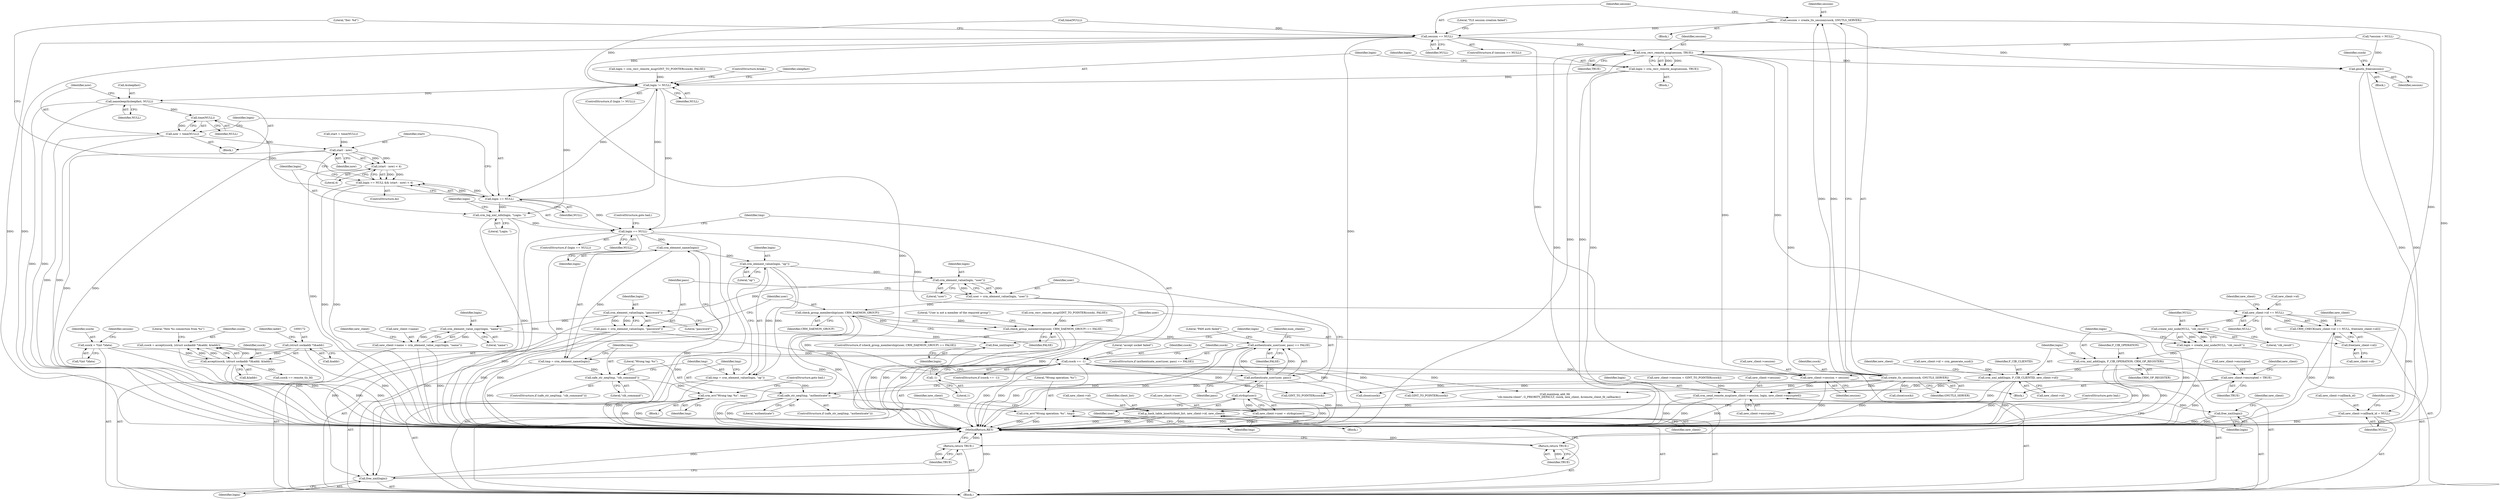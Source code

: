 digraph "0_pacemaker_564f7cc2a51dcd2f28ab12a13394f31be5aa3c93_2@API" {
"1000204" [label="(Call,session = create_tls_session(csock, GNUTLS_SERVER))"];
"1000206" [label="(Call,create_tls_session(csock, GNUTLS_SERVER))"];
"1000190" [label="(Call,csock == -1)"];
"1000167" [label="(Call,csock = accept(ssock, (struct sockaddr *)&addr, &laddr))"];
"1000169" [label="(Call,accept(ssock, (struct sockaddr *)&addr, &laddr))"];
"1000129" [label="(Call,ssock = *(int *)data)"];
"1000171" [label="(Call,(struct sockaddr *)&addr)"];
"1000192" [label="(Call,-1)"];
"1000210" [label="(Call,session == NULL)"];
"1000233" [label="(Call,crm_recv_remote_msg(session, TRUE))"];
"1000231" [label="(Call,login = crm_recv_remote_msg(session, TRUE))"];
"1000245" [label="(Call,login != NULL)"];
"1000250" [label="(Call,nanosleep(&sleepfast, NULL))"];
"1000256" [label="(Call,time(NULL))"];
"1000254" [label="(Call,now = time(NULL))"];
"1000263" [label="(Call,start - now)"];
"1000262" [label="(Call,(start - now) < 4)"];
"1000258" [label="(Call,login == NULL && (start - now) < 4)"];
"1000259" [label="(Call,login == NULL)"];
"1000267" [label="(Call,crm_log_xml_info(login, \"Login: \"))"];
"1000271" [label="(Call,login == NULL)"];
"1000278" [label="(Call,crm_element_name(login))"];
"1000276" [label="(Call,tmp = crm_element_name(login))"];
"1000281" [label="(Call,safe_str_neq(tmp, \"cib_command\"))"];
"1000285" [label="(Call,crm_err(\"Wrong tag: %s\", tmp))"];
"1000291" [label="(Call,crm_element_value(login, \"op\"))"];
"1000289" [label="(Call,tmp = crm_element_value(login, \"op\"))"];
"1000295" [label="(Call,safe_str_neq(tmp, \"authenticate\"))"];
"1000299" [label="(Call,crm_err(\"Wrong operation: %s\", tmp))"];
"1000305" [label="(Call,crm_element_value(login, \"user\"))"];
"1000303" [label="(Call,user = crm_element_value(login, \"user\"))"];
"1000315" [label="(Call,check_group_membership(user, CRM_DAEMON_GROUP))"];
"1000314" [label="(Call,check_group_membership(user, CRM_DAEMON_GROUP) == FALSE)"];
"1000325" [label="(Call,authenticate_user(user, pass) == FALSE)"];
"1000326" [label="(Call,authenticate_user(user, pass))"];
"1000368" [label="(Call,strdup(user))"];
"1000364" [label="(Call,new_client->user = strdup(user))"];
"1000310" [label="(Call,crm_element_value(login, \"password\"))"];
"1000308" [label="(Call,pass = crm_element_value(login, \"password\"))"];
"1000346" [label="(Call,crm_element_value_copy(login, \"name\"))"];
"1000342" [label="(Call,new_client->name = crm_element_value_copy(login, \"name\"))"];
"1000398" [label="(Call,free_xml(login))"];
"1000461" [label="(Call,free_xml(login))"];
"1000350" [label="(Call,new_client->id == NULL)"];
"1000349" [label="(Call,CRM_CHECK(new_client->id == NULL, free(new_client->id)))"];
"1000355" [label="(Call,free(new_client->id))"];
"1000370" [label="(Call,new_client->callback_id = NULL)"];
"1000402" [label="(Call,create_xml_node(NULL, \"cib_result\"))"];
"1000400" [label="(Call,login = create_xml_node(NULL, \"cib_result\"))"];
"1000405" [label="(Call,crm_xml_add(login, F_CIB_OPERATION, CRM_OP_REGISTER))"];
"1000409" [label="(Call,crm_xml_add(login, F_CIB_CLIENTID, new_client->id))"];
"1000415" [label="(Call,crm_send_remote_msg(new_client->session, login, new_client->encrypted))"];
"1000423" [label="(Call,free_xml(login))"];
"1000436" [label="(Call,g_hash_table_insert(client_list, new_client->id, new_client))"];
"1000380" [label="(Call,new_client->encrypted = TRUE)"];
"1000385" [label="(Call,new_client->session = session)"];
"1000442" [label="(Return,return TRUE;)"];
"1000457" [label="(Call,gnutls_free(session))"];
"1000463" [label="(Return,return TRUE;)"];
"1000204" [label="(Call,session = create_tls_session(csock, GNUTLS_SERVER))"];
"1000443" [label="(Identifier,TRUE)"];
"1000276" [label="(Call,tmp = crm_element_name(login))"];
"1000364" [label="(Call,new_client->user = strdup(user))"];
"1000438" [label="(Call,new_client->id)"];
"1000281" [label="(Call,safe_str_neq(tmp, \"cib_command\"))"];
"1000178" [label="(Literal,\"New %s connection from %s\")"];
"1000270" [label="(ControlStructure,if (login == NULL))"];
"1000234" [label="(Identifier,session)"];
"1000130" [label="(Identifier,ssock)"];
"1000268" [label="(Identifier,login)"];
"1000180" [label="(Call,ssock == remote_tls_fd)"];
"1000251" [label="(Call,&sleepfast)"];
"1000196" [label="(Literal,\"accept socket failed\")"];
"1000314" [label="(Call,check_group_membership(user, CRM_DAEMON_GROUP) == FALSE)"];
"1000351" [label="(Call,new_client->id)"];
"1000271" [label="(Call,login == NULL)"];
"1000175" [label="(Call,&laddr)"];
"1000131" [label="(Call,*(int *)data)"];
"1000176" [label="(Identifier,laddr)"];
"1000215" [label="(Literal,\"TLS session creation failed\")"];
"1000137" [label="(Identifier,session)"];
"1000263" [label="(Call,start - now)"];
"1000407" [label="(Identifier,F_CIB_OPERATION)"];
"1000260" [label="(Identifier,login)"];
"1000423" [label="(Call,free_xml(login))"];
"1000419" [label="(Identifier,login)"];
"1000417" [label="(Identifier,new_client)"];
"1000280" [label="(ControlStructure,if (safe_str_neq(tmp, \"cib_command\")))"];
"1000457" [label="(Call,gnutls_free(session))"];
"1000436" [label="(Call,g_hash_table_insert(client_list, new_client->id, new_client))"];
"1000212" [label="(Identifier,NULL)"];
"1000458" [label="(Identifier,session)"];
"1000253" [label="(Identifier,NULL)"];
"1000355" [label="(Call,free(new_client->id))"];
"1000403" [label="(Identifier,NULL)"];
"1000311" [label="(Identifier,login)"];
"1000262" [label="(Call,(start - now) < 4)"];
"1000321" [label="(Literal,\"User is not a member of the required group\")"];
"1000256" [label="(Call,time(NULL))"];
"1000384" [label="(Identifier,TRUE)"];
"1000275" [label="(ControlStructure,goto bail;)"];
"1000285" [label="(Call,crm_err(\"Wrong tag: %s\", tmp))"];
"1000377" [label="(Identifier,ssock)"];
"1000406" [label="(Identifier,login)"];
"1000246" [label="(Identifier,login)"];
"1000368" [label="(Call,strdup(user))"];
"1000361" [label="(Identifier,new_client)"];
"1000427" [label="(Identifier,new_client)"];
"1000387" [label="(Identifier,new_client)"];
"1000316" [label="(Identifier,user)"];
"1000463" [label="(Return,return TRUE;)"];
"1000240" [label="(Call,crm_recv_remote_msg(GINT_TO_POINTER(csock), FALSE))"];
"1000309" [label="(Identifier,pass)"];
"1000247" [label="(Identifier,NULL)"];
"1000207" [label="(Identifier,csock)"];
"1000279" [label="(Identifier,login)"];
"1000289" [label="(Call,tmp = crm_element_value(login, \"op\"))"];
"1000193" [label="(Literal,1)"];
"1000449" [label="(Block,)"];
"1000342" [label="(Call,new_client->name = crm_element_value_copy(login, \"name\"))"];
"1000313" [label="(ControlStructure,if (check_group_membership(user, CRM_DAEMON_GROUP) == FALSE))"];
"1000216" [label="(Call,close(csock))"];
"1000442" [label="(Return,return TRUE;)"];
"1000372" [label="(Identifier,new_client)"];
"1000326" [label="(Call,authenticate_user(user, pass))"];
"1000415" [label="(Call,crm_send_remote_msg(new_client->session, login, new_client->encrypted))"];
"1000359" [label="(Call,new_client->id = crm_generate_uuid())"];
"1000168" [label="(Identifier,csock)"];
"1000401" [label="(Identifier,login)"];
"1000429" [label="(Call,mainloop_add_fd(\n         \"cib-remote-client\", G_PRIORITY_DEFAULT, csock, new_client, &remote_client_fd_callbacks))"];
"1000357" [label="(Identifier,new_client)"];
"1000220" [label="(ControlStructure,do)"];
"1000356" [label="(Call,new_client->id)"];
"1000304" [label="(Identifier,user)"];
"1000286" [label="(Literal,\"Wrong tag: %s\")"];
"1000269" [label="(Literal,\"Login: \")"];
"1000273" [label="(Identifier,NULL)"];
"1000312" [label="(Literal,\"password\")"];
"1000315" [label="(Call,check_group_membership(user, CRM_DAEMON_GROUP))"];
"1000370" [label="(Call,new_client->callback_id = NULL)"];
"1000267" [label="(Call,crm_log_xml_info(login, \"Login: \"))"];
"1000374" [label="(Identifier,NULL)"];
"1000392" [label="(Call,new_client->session = GINT_TO_POINTER(csock))"];
"1000408" [label="(Identifier,CRM_OP_REGISTER)"];
"1000108" [label="(Block,)"];
"1000203" [label="(Block,)"];
"1000250" [label="(Call,nanosleep(&sleepfast, NULL))"];
"1000441" [label="(Identifier,new_client)"];
"1000350" [label="(Call,new_client->id == NULL)"];
"1000297" [label="(Literal,\"authenticate\")"];
"1000328" [label="(Identifier,pass)"];
"1000396" [label="(Call,GINT_TO_POINTER(csock))"];
"1000191" [label="(Identifier,csock)"];
"1000125" [label="(Call,time(NULL))"];
"1000295" [label="(Call,safe_str_neq(tmp, \"authenticate\"))"];
"1000327" [label="(Identifier,user)"];
"1000192" [label="(Call,-1)"];
"1000332" [label="(Literal,\"PAM auth failed\")"];
"1000278" [label="(Call,crm_element_name(login))"];
"1000206" [label="(Call,create_tls_session(csock, GNUTLS_SERVER))"];
"1000318" [label="(Identifier,FALSE)"];
"1000230" [label="(Block,)"];
"1000277" [label="(Identifier,tmp)"];
"1000411" [label="(Identifier,F_CIB_CLIENTID)"];
"1000343" [label="(Call,new_client->name)"];
"1000233" [label="(Call,crm_recv_remote_msg(session, TRUE))"];
"1000294" [label="(ControlStructure,if (safe_str_neq(tmp, \"authenticate\")))"];
"1000282" [label="(Identifier,tmp)"];
"1000305" [label="(Call,crm_element_value(login, \"user\"))"];
"1000292" [label="(Identifier,login)"];
"1000232" [label="(Identifier,login)"];
"1000335" [label="(Identifier,num_clients)"];
"1000380" [label="(Call,new_client->encrypted = TRUE)"];
"1000221" [label="(Block,)"];
"1000245" [label="(Call,login != NULL)"];
"1000324" [label="(ControlStructure,if (authenticate_user(user, pass) == FALSE))"];
"1000365" [label="(Call,new_client->user)"];
"1000171" [label="(Call,(struct sockaddr *)&addr)"];
"1000266" [label="(Literal,4)"];
"1000235" [label="(Identifier,TRUE)"];
"1000325" [label="(Call,authenticate_user(user, pass) == FALSE)"];
"1000129" [label="(Call,ssock = *(int *)data)"];
"1000308" [label="(Call,pass = crm_element_value(login, \"password\"))"];
"1000238" [label="(Call,login = crm_recv_remote_msg(GINT_TO_POINTER(csock), FALSE))"];
"1000371" [label="(Call,new_client->callback_id)"];
"1000420" [label="(Call,new_client->encrypted)"];
"1000209" [label="(ControlStructure,if (session == NULL))"];
"1000465" [label="(MethodReturn,RET)"];
"1000261" [label="(Identifier,NULL)"];
"1000136" [label="(Call,*session = NULL)"];
"1000307" [label="(Literal,\"user\")"];
"1000369" [label="(Identifier,user)"];
"1000249" [label="(ControlStructure,break;)"];
"1000410" [label="(Identifier,login)"];
"1000264" [label="(Identifier,start)"];
"1000244" [label="(ControlStructure,if (login != NULL))"];
"1000405" [label="(Call,crm_xml_add(login, F_CIB_OPERATION, CRM_OP_REGISTER))"];
"1000398" [label="(Call,free_xml(login))"];
"1000348" [label="(Literal,\"name\")"];
"1000272" [label="(Identifier,login)"];
"1000300" [label="(Literal,\"Wrong operation: %s\")"];
"1000170" [label="(Identifier,ssock)"];
"1000293" [label="(Literal,\"op\")"];
"1000409" [label="(Call,crm_xml_add(login, F_CIB_CLIENTID, new_client->id))"];
"1000389" [label="(Identifier,session)"];
"1000190" [label="(Call,csock == -1)"];
"1000258" [label="(Call,login == NULL && (start - now) < 4)"];
"1000416" [label="(Call,new_client->session)"];
"1000283" [label="(Literal,\"cib_command\")"];
"1000306" [label="(Identifier,login)"];
"1000379" [label="(Block,)"];
"1000241" [label="(Call,GINT_TO_POINTER(csock))"];
"1000301" [label="(Identifier,tmp)"];
"1000346" [label="(Call,crm_element_value_copy(login, \"name\"))"];
"1000223" [label="(Literal,\"Iter: %d\")"];
"1000208" [label="(Identifier,GNUTLS_SERVER)"];
"1000381" [label="(Call,new_client->encrypted)"];
"1000349" [label="(Call,CRM_CHECK(new_client->id == NULL, free(new_client->id)))"];
"1000464" [label="(Identifier,TRUE)"];
"1000354" [label="(Identifier,NULL)"];
"1000211" [label="(Identifier,session)"];
"1000329" [label="(Identifier,FALSE)"];
"1000296" [label="(Identifier,tmp)"];
"1000290" [label="(Identifier,tmp)"];
"1000255" [label="(Identifier,now)"];
"1000317" [label="(Identifier,CRM_DAEMON_GROUP)"];
"1000352" [label="(Identifier,new_client)"];
"1000231" [label="(Call,login = crm_recv_remote_msg(session, TRUE))"];
"1000462" [label="(Identifier,login)"];
"1000201" [label="(Identifier,ssock)"];
"1000402" [label="(Call,create_xml_node(NULL, \"cib_result\"))"];
"1000291" [label="(Call,crm_element_value(login, \"op\"))"];
"1000299" [label="(Call,crm_err(\"Wrong operation: %s\", tmp))"];
"1000459" [label="(Call,close(csock))"];
"1000399" [label="(Identifier,login)"];
"1000298" [label="(Block,)"];
"1000265" [label="(Identifier,now)"];
"1000310" [label="(Call,crm_element_value(login, \"password\"))"];
"1000303" [label="(Call,user = crm_element_value(login, \"user\"))"];
"1000424" [label="(Identifier,login)"];
"1000412" [label="(Call,new_client->id)"];
"1000169" [label="(Call,accept(ssock, (struct sockaddr *)&addr, &laddr))"];
"1000259" [label="(Call,login == NULL)"];
"1000437" [label="(Identifier,client_list)"];
"1000205" [label="(Identifier,session)"];
"1000404" [label="(Literal,\"cib_result\")"];
"1000386" [label="(Call,new_client->session)"];
"1000284" [label="(Block,)"];
"1000210" [label="(Call,session == NULL)"];
"1000460" [label="(Identifier,csock)"];
"1000252" [label="(Identifier,sleepfast)"];
"1000123" [label="(Call,start = time(NULL))"];
"1000302" [label="(ControlStructure,goto bail;)"];
"1000347" [label="(Identifier,login)"];
"1000254" [label="(Call,now = time(NULL))"];
"1000257" [label="(Identifier,NULL)"];
"1000461" [label="(Call,free_xml(login))"];
"1000189" [label="(ControlStructure,if (csock == -1))"];
"1000385" [label="(Call,new_client->session = session)"];
"1000173" [label="(Call,&addr)"];
"1000287" [label="(Identifier,tmp)"];
"1000167" [label="(Call,csock = accept(ssock, (struct sockaddr *)&addr, &laddr))"];
"1000400" [label="(Call,login = create_xml_node(NULL, \"cib_result\"))"];
"1000288" [label="(ControlStructure,goto bail;)"];
"1000204" -> "1000203"  [label="AST: "];
"1000204" -> "1000206"  [label="CFG: "];
"1000205" -> "1000204"  [label="AST: "];
"1000206" -> "1000204"  [label="AST: "];
"1000211" -> "1000204"  [label="CFG: "];
"1000204" -> "1000465"  [label="DDG: "];
"1000206" -> "1000204"  [label="DDG: "];
"1000206" -> "1000204"  [label="DDG: "];
"1000204" -> "1000210"  [label="DDG: "];
"1000206" -> "1000208"  [label="CFG: "];
"1000207" -> "1000206"  [label="AST: "];
"1000208" -> "1000206"  [label="AST: "];
"1000206" -> "1000465"  [label="DDG: "];
"1000190" -> "1000206"  [label="DDG: "];
"1000206" -> "1000216"  [label="DDG: "];
"1000206" -> "1000241"  [label="DDG: "];
"1000206" -> "1000396"  [label="DDG: "];
"1000206" -> "1000429"  [label="DDG: "];
"1000206" -> "1000459"  [label="DDG: "];
"1000190" -> "1000189"  [label="AST: "];
"1000190" -> "1000192"  [label="CFG: "];
"1000191" -> "1000190"  [label="AST: "];
"1000192" -> "1000190"  [label="AST: "];
"1000196" -> "1000190"  [label="CFG: "];
"1000201" -> "1000190"  [label="CFG: "];
"1000190" -> "1000465"  [label="DDG: "];
"1000190" -> "1000465"  [label="DDG: "];
"1000190" -> "1000465"  [label="DDG: "];
"1000167" -> "1000190"  [label="DDG: "];
"1000192" -> "1000190"  [label="DDG: "];
"1000190" -> "1000241"  [label="DDG: "];
"1000190" -> "1000396"  [label="DDG: "];
"1000190" -> "1000429"  [label="DDG: "];
"1000190" -> "1000459"  [label="DDG: "];
"1000167" -> "1000108"  [label="AST: "];
"1000167" -> "1000169"  [label="CFG: "];
"1000168" -> "1000167"  [label="AST: "];
"1000169" -> "1000167"  [label="AST: "];
"1000178" -> "1000167"  [label="CFG: "];
"1000167" -> "1000465"  [label="DDG: "];
"1000169" -> "1000167"  [label="DDG: "];
"1000169" -> "1000167"  [label="DDG: "];
"1000169" -> "1000167"  [label="DDG: "];
"1000169" -> "1000175"  [label="CFG: "];
"1000170" -> "1000169"  [label="AST: "];
"1000171" -> "1000169"  [label="AST: "];
"1000175" -> "1000169"  [label="AST: "];
"1000169" -> "1000465"  [label="DDG: "];
"1000169" -> "1000465"  [label="DDG: "];
"1000129" -> "1000169"  [label="DDG: "];
"1000171" -> "1000169"  [label="DDG: "];
"1000169" -> "1000180"  [label="DDG: "];
"1000129" -> "1000108"  [label="AST: "];
"1000129" -> "1000131"  [label="CFG: "];
"1000130" -> "1000129"  [label="AST: "];
"1000131" -> "1000129"  [label="AST: "];
"1000137" -> "1000129"  [label="CFG: "];
"1000129" -> "1000465"  [label="DDG: "];
"1000171" -> "1000173"  [label="CFG: "];
"1000172" -> "1000171"  [label="AST: "];
"1000173" -> "1000171"  [label="AST: "];
"1000176" -> "1000171"  [label="CFG: "];
"1000171" -> "1000465"  [label="DDG: "];
"1000192" -> "1000193"  [label="CFG: "];
"1000193" -> "1000192"  [label="AST: "];
"1000210" -> "1000209"  [label="AST: "];
"1000210" -> "1000212"  [label="CFG: "];
"1000211" -> "1000210"  [label="AST: "];
"1000212" -> "1000210"  [label="AST: "];
"1000215" -> "1000210"  [label="CFG: "];
"1000223" -> "1000210"  [label="CFG: "];
"1000210" -> "1000465"  [label="DDG: "];
"1000210" -> "1000465"  [label="DDG: "];
"1000210" -> "1000465"  [label="DDG: "];
"1000125" -> "1000210"  [label="DDG: "];
"1000210" -> "1000233"  [label="DDG: "];
"1000210" -> "1000245"  [label="DDG: "];
"1000210" -> "1000385"  [label="DDG: "];
"1000210" -> "1000457"  [label="DDG: "];
"1000233" -> "1000231"  [label="AST: "];
"1000233" -> "1000235"  [label="CFG: "];
"1000234" -> "1000233"  [label="AST: "];
"1000235" -> "1000233"  [label="AST: "];
"1000231" -> "1000233"  [label="CFG: "];
"1000233" -> "1000465"  [label="DDG: "];
"1000233" -> "1000465"  [label="DDG: "];
"1000233" -> "1000231"  [label="DDG: "];
"1000233" -> "1000231"  [label="DDG: "];
"1000136" -> "1000233"  [label="DDG: "];
"1000233" -> "1000380"  [label="DDG: "];
"1000233" -> "1000385"  [label="DDG: "];
"1000233" -> "1000442"  [label="DDG: "];
"1000233" -> "1000457"  [label="DDG: "];
"1000233" -> "1000463"  [label="DDG: "];
"1000231" -> "1000230"  [label="AST: "];
"1000232" -> "1000231"  [label="AST: "];
"1000246" -> "1000231"  [label="CFG: "];
"1000231" -> "1000465"  [label="DDG: "];
"1000231" -> "1000245"  [label="DDG: "];
"1000245" -> "1000244"  [label="AST: "];
"1000245" -> "1000247"  [label="CFG: "];
"1000246" -> "1000245"  [label="AST: "];
"1000247" -> "1000245"  [label="AST: "];
"1000249" -> "1000245"  [label="CFG: "];
"1000252" -> "1000245"  [label="CFG: "];
"1000245" -> "1000465"  [label="DDG: "];
"1000238" -> "1000245"  [label="DDG: "];
"1000259" -> "1000245"  [label="DDG: "];
"1000125" -> "1000245"  [label="DDG: "];
"1000245" -> "1000250"  [label="DDG: "];
"1000245" -> "1000259"  [label="DDG: "];
"1000245" -> "1000267"  [label="DDG: "];
"1000245" -> "1000271"  [label="DDG: "];
"1000250" -> "1000221"  [label="AST: "];
"1000250" -> "1000253"  [label="CFG: "];
"1000251" -> "1000250"  [label="AST: "];
"1000253" -> "1000250"  [label="AST: "];
"1000255" -> "1000250"  [label="CFG: "];
"1000250" -> "1000465"  [label="DDG: "];
"1000250" -> "1000465"  [label="DDG: "];
"1000250" -> "1000256"  [label="DDG: "];
"1000256" -> "1000254"  [label="AST: "];
"1000256" -> "1000257"  [label="CFG: "];
"1000257" -> "1000256"  [label="AST: "];
"1000254" -> "1000256"  [label="CFG: "];
"1000256" -> "1000254"  [label="DDG: "];
"1000256" -> "1000259"  [label="DDG: "];
"1000254" -> "1000221"  [label="AST: "];
"1000255" -> "1000254"  [label="AST: "];
"1000260" -> "1000254"  [label="CFG: "];
"1000254" -> "1000465"  [label="DDG: "];
"1000254" -> "1000465"  [label="DDG: "];
"1000254" -> "1000263"  [label="DDG: "];
"1000263" -> "1000262"  [label="AST: "];
"1000263" -> "1000265"  [label="CFG: "];
"1000264" -> "1000263"  [label="AST: "];
"1000265" -> "1000263"  [label="AST: "];
"1000266" -> "1000263"  [label="CFG: "];
"1000263" -> "1000465"  [label="DDG: "];
"1000263" -> "1000465"  [label="DDG: "];
"1000263" -> "1000262"  [label="DDG: "];
"1000263" -> "1000262"  [label="DDG: "];
"1000123" -> "1000263"  [label="DDG: "];
"1000262" -> "1000258"  [label="AST: "];
"1000262" -> "1000266"  [label="CFG: "];
"1000266" -> "1000262"  [label="AST: "];
"1000258" -> "1000262"  [label="CFG: "];
"1000262" -> "1000465"  [label="DDG: "];
"1000262" -> "1000258"  [label="DDG: "];
"1000262" -> "1000258"  [label="DDG: "];
"1000258" -> "1000220"  [label="AST: "];
"1000258" -> "1000259"  [label="CFG: "];
"1000259" -> "1000258"  [label="AST: "];
"1000223" -> "1000258"  [label="CFG: "];
"1000268" -> "1000258"  [label="CFG: "];
"1000258" -> "1000465"  [label="DDG: "];
"1000258" -> "1000465"  [label="DDG: "];
"1000259" -> "1000258"  [label="DDG: "];
"1000259" -> "1000258"  [label="DDG: "];
"1000259" -> "1000261"  [label="CFG: "];
"1000260" -> "1000259"  [label="AST: "];
"1000261" -> "1000259"  [label="AST: "];
"1000264" -> "1000259"  [label="CFG: "];
"1000259" -> "1000267"  [label="DDG: "];
"1000259" -> "1000271"  [label="DDG: "];
"1000267" -> "1000108"  [label="AST: "];
"1000267" -> "1000269"  [label="CFG: "];
"1000268" -> "1000267"  [label="AST: "];
"1000269" -> "1000267"  [label="AST: "];
"1000272" -> "1000267"  [label="CFG: "];
"1000267" -> "1000465"  [label="DDG: "];
"1000267" -> "1000271"  [label="DDG: "];
"1000271" -> "1000270"  [label="AST: "];
"1000271" -> "1000273"  [label="CFG: "];
"1000272" -> "1000271"  [label="AST: "];
"1000273" -> "1000271"  [label="AST: "];
"1000275" -> "1000271"  [label="CFG: "];
"1000277" -> "1000271"  [label="CFG: "];
"1000271" -> "1000465"  [label="DDG: "];
"1000271" -> "1000465"  [label="DDG: "];
"1000271" -> "1000278"  [label="DDG: "];
"1000271" -> "1000350"  [label="DDG: "];
"1000271" -> "1000461"  [label="DDG: "];
"1000278" -> "1000276"  [label="AST: "];
"1000278" -> "1000279"  [label="CFG: "];
"1000279" -> "1000278"  [label="AST: "];
"1000276" -> "1000278"  [label="CFG: "];
"1000278" -> "1000276"  [label="DDG: "];
"1000278" -> "1000291"  [label="DDG: "];
"1000278" -> "1000461"  [label="DDG: "];
"1000276" -> "1000108"  [label="AST: "];
"1000277" -> "1000276"  [label="AST: "];
"1000282" -> "1000276"  [label="CFG: "];
"1000276" -> "1000465"  [label="DDG: "];
"1000276" -> "1000281"  [label="DDG: "];
"1000281" -> "1000280"  [label="AST: "];
"1000281" -> "1000283"  [label="CFG: "];
"1000282" -> "1000281"  [label="AST: "];
"1000283" -> "1000281"  [label="AST: "];
"1000286" -> "1000281"  [label="CFG: "];
"1000290" -> "1000281"  [label="CFG: "];
"1000281" -> "1000465"  [label="DDG: "];
"1000281" -> "1000285"  [label="DDG: "];
"1000285" -> "1000284"  [label="AST: "];
"1000285" -> "1000287"  [label="CFG: "];
"1000286" -> "1000285"  [label="AST: "];
"1000287" -> "1000285"  [label="AST: "];
"1000288" -> "1000285"  [label="CFG: "];
"1000285" -> "1000465"  [label="DDG: "];
"1000285" -> "1000465"  [label="DDG: "];
"1000291" -> "1000289"  [label="AST: "];
"1000291" -> "1000293"  [label="CFG: "];
"1000292" -> "1000291"  [label="AST: "];
"1000293" -> "1000291"  [label="AST: "];
"1000289" -> "1000291"  [label="CFG: "];
"1000291" -> "1000289"  [label="DDG: "];
"1000291" -> "1000289"  [label="DDG: "];
"1000291" -> "1000305"  [label="DDG: "];
"1000291" -> "1000461"  [label="DDG: "];
"1000289" -> "1000108"  [label="AST: "];
"1000290" -> "1000289"  [label="AST: "];
"1000296" -> "1000289"  [label="CFG: "];
"1000289" -> "1000465"  [label="DDG: "];
"1000289" -> "1000295"  [label="DDG: "];
"1000295" -> "1000294"  [label="AST: "];
"1000295" -> "1000297"  [label="CFG: "];
"1000296" -> "1000295"  [label="AST: "];
"1000297" -> "1000295"  [label="AST: "];
"1000300" -> "1000295"  [label="CFG: "];
"1000304" -> "1000295"  [label="CFG: "];
"1000295" -> "1000465"  [label="DDG: "];
"1000295" -> "1000465"  [label="DDG: "];
"1000295" -> "1000299"  [label="DDG: "];
"1000299" -> "1000298"  [label="AST: "];
"1000299" -> "1000301"  [label="CFG: "];
"1000300" -> "1000299"  [label="AST: "];
"1000301" -> "1000299"  [label="AST: "];
"1000302" -> "1000299"  [label="CFG: "];
"1000299" -> "1000465"  [label="DDG: "];
"1000299" -> "1000465"  [label="DDG: "];
"1000305" -> "1000303"  [label="AST: "];
"1000305" -> "1000307"  [label="CFG: "];
"1000306" -> "1000305"  [label="AST: "];
"1000307" -> "1000305"  [label="AST: "];
"1000303" -> "1000305"  [label="CFG: "];
"1000305" -> "1000303"  [label="DDG: "];
"1000305" -> "1000303"  [label="DDG: "];
"1000305" -> "1000310"  [label="DDG: "];
"1000303" -> "1000108"  [label="AST: "];
"1000304" -> "1000303"  [label="AST: "];
"1000309" -> "1000303"  [label="CFG: "];
"1000303" -> "1000465"  [label="DDG: "];
"1000303" -> "1000315"  [label="DDG: "];
"1000315" -> "1000314"  [label="AST: "];
"1000315" -> "1000317"  [label="CFG: "];
"1000316" -> "1000315"  [label="AST: "];
"1000317" -> "1000315"  [label="AST: "];
"1000318" -> "1000315"  [label="CFG: "];
"1000315" -> "1000465"  [label="DDG: "];
"1000315" -> "1000465"  [label="DDG: "];
"1000315" -> "1000314"  [label="DDG: "];
"1000315" -> "1000314"  [label="DDG: "];
"1000315" -> "1000326"  [label="DDG: "];
"1000314" -> "1000313"  [label="AST: "];
"1000314" -> "1000318"  [label="CFG: "];
"1000318" -> "1000314"  [label="AST: "];
"1000321" -> "1000314"  [label="CFG: "];
"1000327" -> "1000314"  [label="CFG: "];
"1000314" -> "1000465"  [label="DDG: "];
"1000314" -> "1000465"  [label="DDG: "];
"1000314" -> "1000465"  [label="DDG: "];
"1000240" -> "1000314"  [label="DDG: "];
"1000314" -> "1000325"  [label="DDG: "];
"1000325" -> "1000324"  [label="AST: "];
"1000325" -> "1000329"  [label="CFG: "];
"1000326" -> "1000325"  [label="AST: "];
"1000329" -> "1000325"  [label="AST: "];
"1000332" -> "1000325"  [label="CFG: "];
"1000335" -> "1000325"  [label="CFG: "];
"1000325" -> "1000465"  [label="DDG: "];
"1000325" -> "1000465"  [label="DDG: "];
"1000325" -> "1000465"  [label="DDG: "];
"1000326" -> "1000325"  [label="DDG: "];
"1000326" -> "1000325"  [label="DDG: "];
"1000326" -> "1000328"  [label="CFG: "];
"1000327" -> "1000326"  [label="AST: "];
"1000328" -> "1000326"  [label="AST: "];
"1000329" -> "1000326"  [label="CFG: "];
"1000326" -> "1000465"  [label="DDG: "];
"1000326" -> "1000465"  [label="DDG: "];
"1000308" -> "1000326"  [label="DDG: "];
"1000326" -> "1000368"  [label="DDG: "];
"1000368" -> "1000364"  [label="AST: "];
"1000368" -> "1000369"  [label="CFG: "];
"1000369" -> "1000368"  [label="AST: "];
"1000364" -> "1000368"  [label="CFG: "];
"1000368" -> "1000465"  [label="DDG: "];
"1000368" -> "1000364"  [label="DDG: "];
"1000364" -> "1000108"  [label="AST: "];
"1000365" -> "1000364"  [label="AST: "];
"1000372" -> "1000364"  [label="CFG: "];
"1000364" -> "1000465"  [label="DDG: "];
"1000364" -> "1000465"  [label="DDG: "];
"1000310" -> "1000308"  [label="AST: "];
"1000310" -> "1000312"  [label="CFG: "];
"1000311" -> "1000310"  [label="AST: "];
"1000312" -> "1000310"  [label="AST: "];
"1000308" -> "1000310"  [label="CFG: "];
"1000310" -> "1000308"  [label="DDG: "];
"1000310" -> "1000308"  [label="DDG: "];
"1000310" -> "1000346"  [label="DDG: "];
"1000310" -> "1000461"  [label="DDG: "];
"1000308" -> "1000108"  [label="AST: "];
"1000309" -> "1000308"  [label="AST: "];
"1000316" -> "1000308"  [label="CFG: "];
"1000308" -> "1000465"  [label="DDG: "];
"1000308" -> "1000465"  [label="DDG: "];
"1000346" -> "1000342"  [label="AST: "];
"1000346" -> "1000348"  [label="CFG: "];
"1000347" -> "1000346"  [label="AST: "];
"1000348" -> "1000346"  [label="AST: "];
"1000342" -> "1000346"  [label="CFG: "];
"1000346" -> "1000342"  [label="DDG: "];
"1000346" -> "1000342"  [label="DDG: "];
"1000346" -> "1000398"  [label="DDG: "];
"1000342" -> "1000108"  [label="AST: "];
"1000343" -> "1000342"  [label="AST: "];
"1000352" -> "1000342"  [label="CFG: "];
"1000342" -> "1000465"  [label="DDG: "];
"1000342" -> "1000465"  [label="DDG: "];
"1000398" -> "1000108"  [label="AST: "];
"1000398" -> "1000399"  [label="CFG: "];
"1000399" -> "1000398"  [label="AST: "];
"1000401" -> "1000398"  [label="CFG: "];
"1000461" -> "1000108"  [label="AST: "];
"1000461" -> "1000462"  [label="CFG: "];
"1000462" -> "1000461"  [label="AST: "];
"1000464" -> "1000461"  [label="CFG: "];
"1000461" -> "1000465"  [label="DDG: "];
"1000461" -> "1000465"  [label="DDG: "];
"1000350" -> "1000349"  [label="AST: "];
"1000350" -> "1000354"  [label="CFG: "];
"1000351" -> "1000350"  [label="AST: "];
"1000354" -> "1000350"  [label="AST: "];
"1000357" -> "1000350"  [label="CFG: "];
"1000350" -> "1000349"  [label="DDG: "];
"1000350" -> "1000349"  [label="DDG: "];
"1000350" -> "1000355"  [label="DDG: "];
"1000350" -> "1000370"  [label="DDG: "];
"1000350" -> "1000402"  [label="DDG: "];
"1000349" -> "1000108"  [label="AST: "];
"1000349" -> "1000355"  [label="CFG: "];
"1000355" -> "1000349"  [label="AST: "];
"1000361" -> "1000349"  [label="CFG: "];
"1000349" -> "1000465"  [label="DDG: "];
"1000349" -> "1000465"  [label="DDG: "];
"1000355" -> "1000349"  [label="DDG: "];
"1000355" -> "1000356"  [label="CFG: "];
"1000356" -> "1000355"  [label="AST: "];
"1000370" -> "1000108"  [label="AST: "];
"1000370" -> "1000374"  [label="CFG: "];
"1000371" -> "1000370"  [label="AST: "];
"1000374" -> "1000370"  [label="AST: "];
"1000377" -> "1000370"  [label="CFG: "];
"1000370" -> "1000465"  [label="DDG: "];
"1000402" -> "1000400"  [label="AST: "];
"1000402" -> "1000404"  [label="CFG: "];
"1000403" -> "1000402"  [label="AST: "];
"1000404" -> "1000402"  [label="AST: "];
"1000400" -> "1000402"  [label="CFG: "];
"1000402" -> "1000465"  [label="DDG: "];
"1000402" -> "1000400"  [label="DDG: "];
"1000402" -> "1000400"  [label="DDG: "];
"1000400" -> "1000108"  [label="AST: "];
"1000401" -> "1000400"  [label="AST: "];
"1000406" -> "1000400"  [label="CFG: "];
"1000400" -> "1000465"  [label="DDG: "];
"1000400" -> "1000405"  [label="DDG: "];
"1000405" -> "1000108"  [label="AST: "];
"1000405" -> "1000408"  [label="CFG: "];
"1000406" -> "1000405"  [label="AST: "];
"1000407" -> "1000405"  [label="AST: "];
"1000408" -> "1000405"  [label="AST: "];
"1000410" -> "1000405"  [label="CFG: "];
"1000405" -> "1000465"  [label="DDG: "];
"1000405" -> "1000465"  [label="DDG: "];
"1000405" -> "1000465"  [label="DDG: "];
"1000405" -> "1000409"  [label="DDG: "];
"1000409" -> "1000108"  [label="AST: "];
"1000409" -> "1000412"  [label="CFG: "];
"1000410" -> "1000409"  [label="AST: "];
"1000411" -> "1000409"  [label="AST: "];
"1000412" -> "1000409"  [label="AST: "];
"1000417" -> "1000409"  [label="CFG: "];
"1000409" -> "1000465"  [label="DDG: "];
"1000409" -> "1000465"  [label="DDG: "];
"1000359" -> "1000409"  [label="DDG: "];
"1000409" -> "1000415"  [label="DDG: "];
"1000409" -> "1000436"  [label="DDG: "];
"1000415" -> "1000108"  [label="AST: "];
"1000415" -> "1000420"  [label="CFG: "];
"1000416" -> "1000415"  [label="AST: "];
"1000419" -> "1000415"  [label="AST: "];
"1000420" -> "1000415"  [label="AST: "];
"1000424" -> "1000415"  [label="CFG: "];
"1000415" -> "1000465"  [label="DDG: "];
"1000415" -> "1000465"  [label="DDG: "];
"1000415" -> "1000465"  [label="DDG: "];
"1000392" -> "1000415"  [label="DDG: "];
"1000385" -> "1000415"  [label="DDG: "];
"1000380" -> "1000415"  [label="DDG: "];
"1000415" -> "1000423"  [label="DDG: "];
"1000423" -> "1000108"  [label="AST: "];
"1000423" -> "1000424"  [label="CFG: "];
"1000424" -> "1000423"  [label="AST: "];
"1000427" -> "1000423"  [label="CFG: "];
"1000423" -> "1000465"  [label="DDG: "];
"1000423" -> "1000465"  [label="DDG: "];
"1000436" -> "1000108"  [label="AST: "];
"1000436" -> "1000441"  [label="CFG: "];
"1000437" -> "1000436"  [label="AST: "];
"1000438" -> "1000436"  [label="AST: "];
"1000441" -> "1000436"  [label="AST: "];
"1000443" -> "1000436"  [label="CFG: "];
"1000436" -> "1000465"  [label="DDG: "];
"1000436" -> "1000465"  [label="DDG: "];
"1000436" -> "1000465"  [label="DDG: "];
"1000436" -> "1000465"  [label="DDG: "];
"1000429" -> "1000436"  [label="DDG: "];
"1000380" -> "1000379"  [label="AST: "];
"1000380" -> "1000384"  [label="CFG: "];
"1000381" -> "1000380"  [label="AST: "];
"1000384" -> "1000380"  [label="AST: "];
"1000387" -> "1000380"  [label="CFG: "];
"1000380" -> "1000465"  [label="DDG: "];
"1000385" -> "1000379"  [label="AST: "];
"1000385" -> "1000389"  [label="CFG: "];
"1000386" -> "1000385"  [label="AST: "];
"1000389" -> "1000385"  [label="AST: "];
"1000399" -> "1000385"  [label="CFG: "];
"1000385" -> "1000465"  [label="DDG: "];
"1000136" -> "1000385"  [label="DDG: "];
"1000442" -> "1000108"  [label="AST: "];
"1000442" -> "1000443"  [label="CFG: "];
"1000443" -> "1000442"  [label="AST: "];
"1000465" -> "1000442"  [label="CFG: "];
"1000442" -> "1000465"  [label="DDG: "];
"1000443" -> "1000442"  [label="DDG: "];
"1000457" -> "1000449"  [label="AST: "];
"1000457" -> "1000458"  [label="CFG: "];
"1000458" -> "1000457"  [label="AST: "];
"1000460" -> "1000457"  [label="CFG: "];
"1000457" -> "1000465"  [label="DDG: "];
"1000457" -> "1000465"  [label="DDG: "];
"1000136" -> "1000457"  [label="DDG: "];
"1000463" -> "1000108"  [label="AST: "];
"1000463" -> "1000464"  [label="CFG: "];
"1000464" -> "1000463"  [label="AST: "];
"1000465" -> "1000463"  [label="CFG: "];
"1000463" -> "1000465"  [label="DDG: "];
"1000464" -> "1000463"  [label="DDG: "];
}
